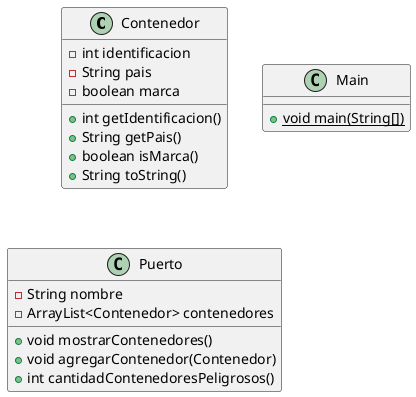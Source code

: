 @startuml
class Contenedor {
- int identificacion
- String pais
- boolean marca
+ int getIdentificacion()
+ String getPais()
+ boolean isMarca()
+ String toString()
}
class Main {
+ {static} void main(String[])
}
class Puerto {
- String nombre
- ArrayList<Contenedor> contenedores
+ void mostrarContenedores()
+ void agregarContenedor(Contenedor)
+ int cantidadContenedoresPeligrosos()
}
@enduml